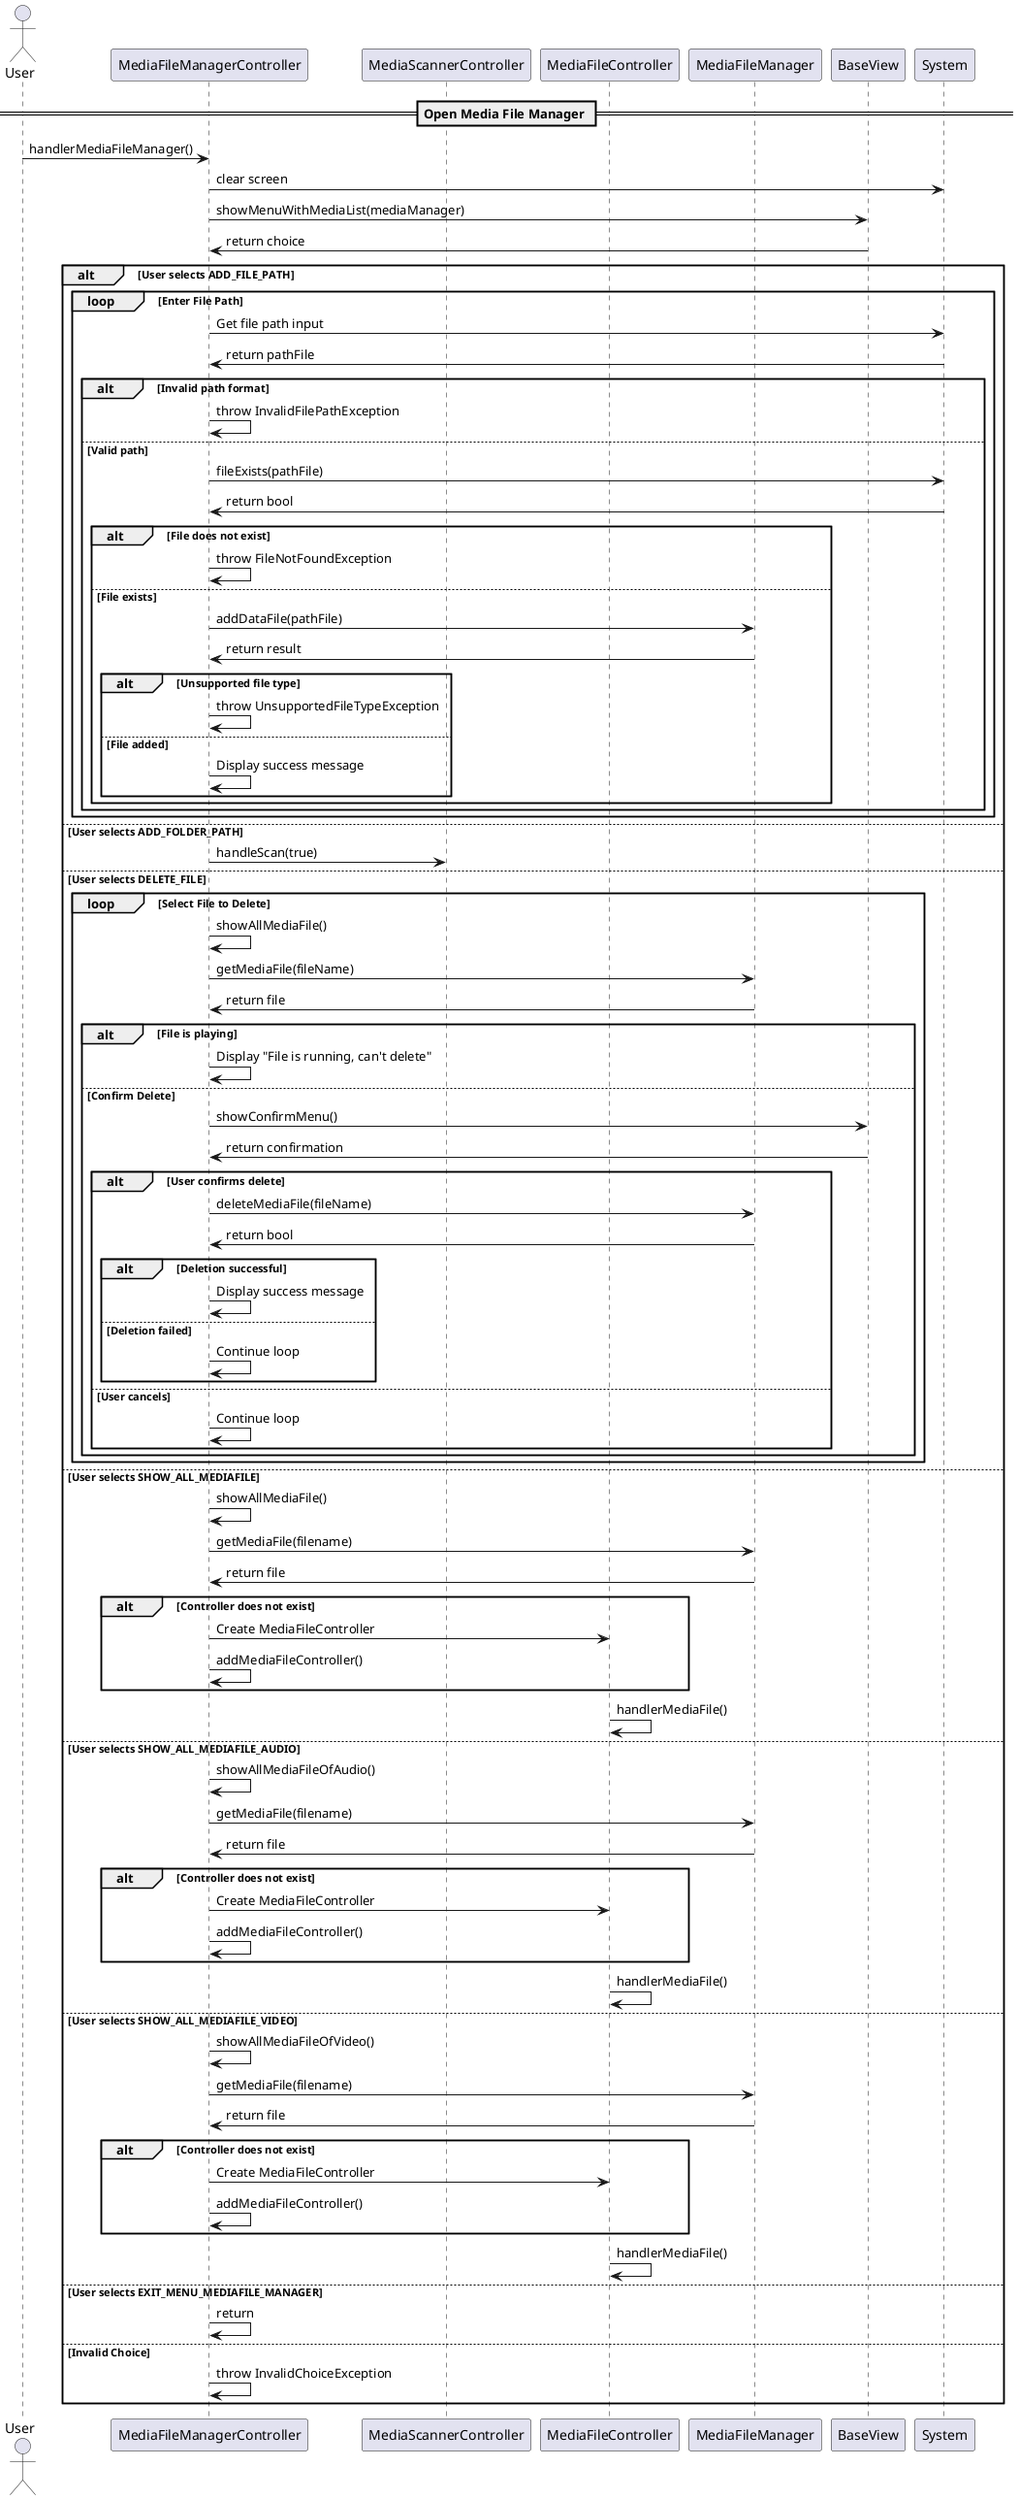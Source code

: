 @startuml
actor User
participant MediaFileManagerController
participant MediaScannerController
participant MediaFileController
participant MediaFileManager
participant BaseView
participant System

== Open Media File Manager ==
User -> MediaFileManagerController: handlerMediaFileManager()
MediaFileManagerController -> System: clear screen
MediaFileManagerController -> BaseView: showMenuWithMediaList(mediaManager)
BaseView -> MediaFileManagerController: return choice

alt User selects ADD_FILE_PATH
    loop Enter File Path
        MediaFileManagerController -> System: Get file path input
        System -> MediaFileManagerController: return pathFile

        alt Invalid path format
            MediaFileManagerController -> MediaFileManagerController: throw InvalidFilePathException
        else Valid path
            MediaFileManagerController -> System: fileExists(pathFile)
            System -> MediaFileManagerController: return bool

            alt File does not exist
                MediaFileManagerController -> MediaFileManagerController: throw FileNotFoundException
            else File exists
                MediaFileManagerController -> MediaFileManager: addDataFile(pathFile)
                MediaFileManager -> MediaFileManagerController: return result

                alt Unsupported file type
                    MediaFileManagerController -> MediaFileManagerController: throw UnsupportedFileTypeException
                else File added
                    MediaFileManagerController -> MediaFileManagerController: Display success message
                end
            end
        end
    end
else User selects ADD_FOLDER_PATH
    MediaFileManagerController -> MediaScannerController: handleScan(true)
else User selects DELETE_FILE
    loop Select File to Delete
        MediaFileManagerController -> MediaFileManagerController: showAllMediaFile()
        MediaFileManagerController -> MediaFileManager: getMediaFile(fileName)
        MediaFileManager -> MediaFileManagerController: return file

        alt File is playing
            MediaFileManagerController -> MediaFileManagerController: Display "File is running, can't delete"
        else Confirm Delete
            MediaFileManagerController -> BaseView: showConfirmMenu()
            BaseView -> MediaFileManagerController: return confirmation

            alt User confirms delete
                MediaFileManagerController -> MediaFileManager: deleteMediaFile(fileName)
                MediaFileManager -> MediaFileManagerController: return bool
                alt Deletion successful
                    MediaFileManagerController -> MediaFileManagerController: Display success message
                else Deletion failed
                    MediaFileManagerController -> MediaFileManagerController: Continue loop
                end
            else User cancels
                MediaFileManagerController -> MediaFileManagerController: Continue loop
            end
        end
    end
else User selects SHOW_ALL_MEDIAFILE
    MediaFileManagerController -> MediaFileManagerController: showAllMediaFile()
    MediaFileManagerController -> MediaFileManager: getMediaFile(filename)
    MediaFileManager -> MediaFileManagerController: return file

    alt Controller does not exist
        MediaFileManagerController -> MediaFileController: Create MediaFileController
        MediaFileManagerController -> MediaFileManagerController: addMediaFileController()
    end
    MediaFileController -> MediaFileController: handlerMediaFile()
else User selects SHOW_ALL_MEDIAFILE_AUDIO
    MediaFileManagerController -> MediaFileManagerController: showAllMediaFileOfAudio()
    MediaFileManagerController -> MediaFileManager: getMediaFile(filename)
    MediaFileManager -> MediaFileManagerController: return file

    alt Controller does not exist
        MediaFileManagerController -> MediaFileController: Create MediaFileController
        MediaFileManagerController -> MediaFileManagerController: addMediaFileController()
    end
    MediaFileController -> MediaFileController: handlerMediaFile()
else User selects SHOW_ALL_MEDIAFILE_VIDEO
    MediaFileManagerController -> MediaFileManagerController: showAllMediaFileOfVideo()
    MediaFileManagerController -> MediaFileManager: getMediaFile(filename)
    MediaFileManager -> MediaFileManagerController: return file

    alt Controller does not exist
        MediaFileManagerController -> MediaFileController: Create MediaFileController
        MediaFileManagerController -> MediaFileManagerController: addMediaFileController()
    end
    MediaFileController -> MediaFileController: handlerMediaFile()
else User selects EXIT_MENU_MEDIAFILE_MANAGER
    MediaFileManagerController -> MediaFileManagerController: return
else Invalid Choice
    MediaFileManagerController -> MediaFileManagerController: throw InvalidChoiceException
end
@enduml
